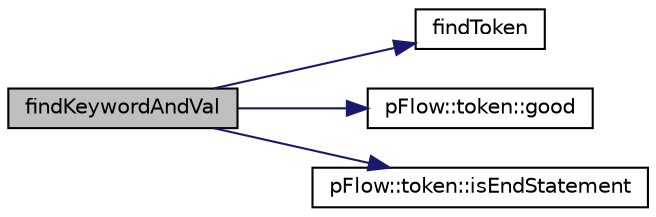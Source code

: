 digraph "findKeywordAndVal"
{
 // LATEX_PDF_SIZE
  edge [fontname="Helvetica",fontsize="10",labelfontname="Helvetica",labelfontsize="10"];
  node [fontname="Helvetica",fontsize="10",shape=record];
  rankdir="LR";
  Node1 [label="findKeywordAndVal",height=0.2,width=0.4,color="black", fillcolor="grey75", style="filled", fontcolor="black",tooltip="find a pair of keyword and data terminated by ; keyword data; return false if keyword does not exist ..."];
  Node1 -> Node2 [color="midnightblue",fontsize="10",style="solid",fontname="Helvetica"];
  Node2 [label="findToken",height=0.2,width=0.4,color="black", fillcolor="white", style="filled",URL="$classpFlow_1_1iIstream.html#a5f238bd4e73ce3b43b8a737a8f30ab78",tooltip="search for all tokesn and find the first word token tbat matchs w"];
  Node1 -> Node3 [color="midnightblue",fontsize="10",style="solid",fontname="Helvetica"];
  Node3 [label="pFlow::token::good",height=0.2,width=0.4,color="black", fillcolor="white", style="filled",URL="$classpFlow_1_1token.html#abdcc7f96f487faadc7769afcf58fe992",tooltip="True if token is not UNDEFINED or ERROR."];
  Node1 -> Node4 [color="midnightblue",fontsize="10",style="solid",fontname="Helvetica"];
  Node4 [label="pFlow::token::isEndStatement",height=0.2,width=0.4,color="black", fillcolor="white", style="filled",URL="$classpFlow_1_1token.html#a9b6aebb08609e7ec6efde970dcf0433a",tooltip="Token is end statement."];
}
